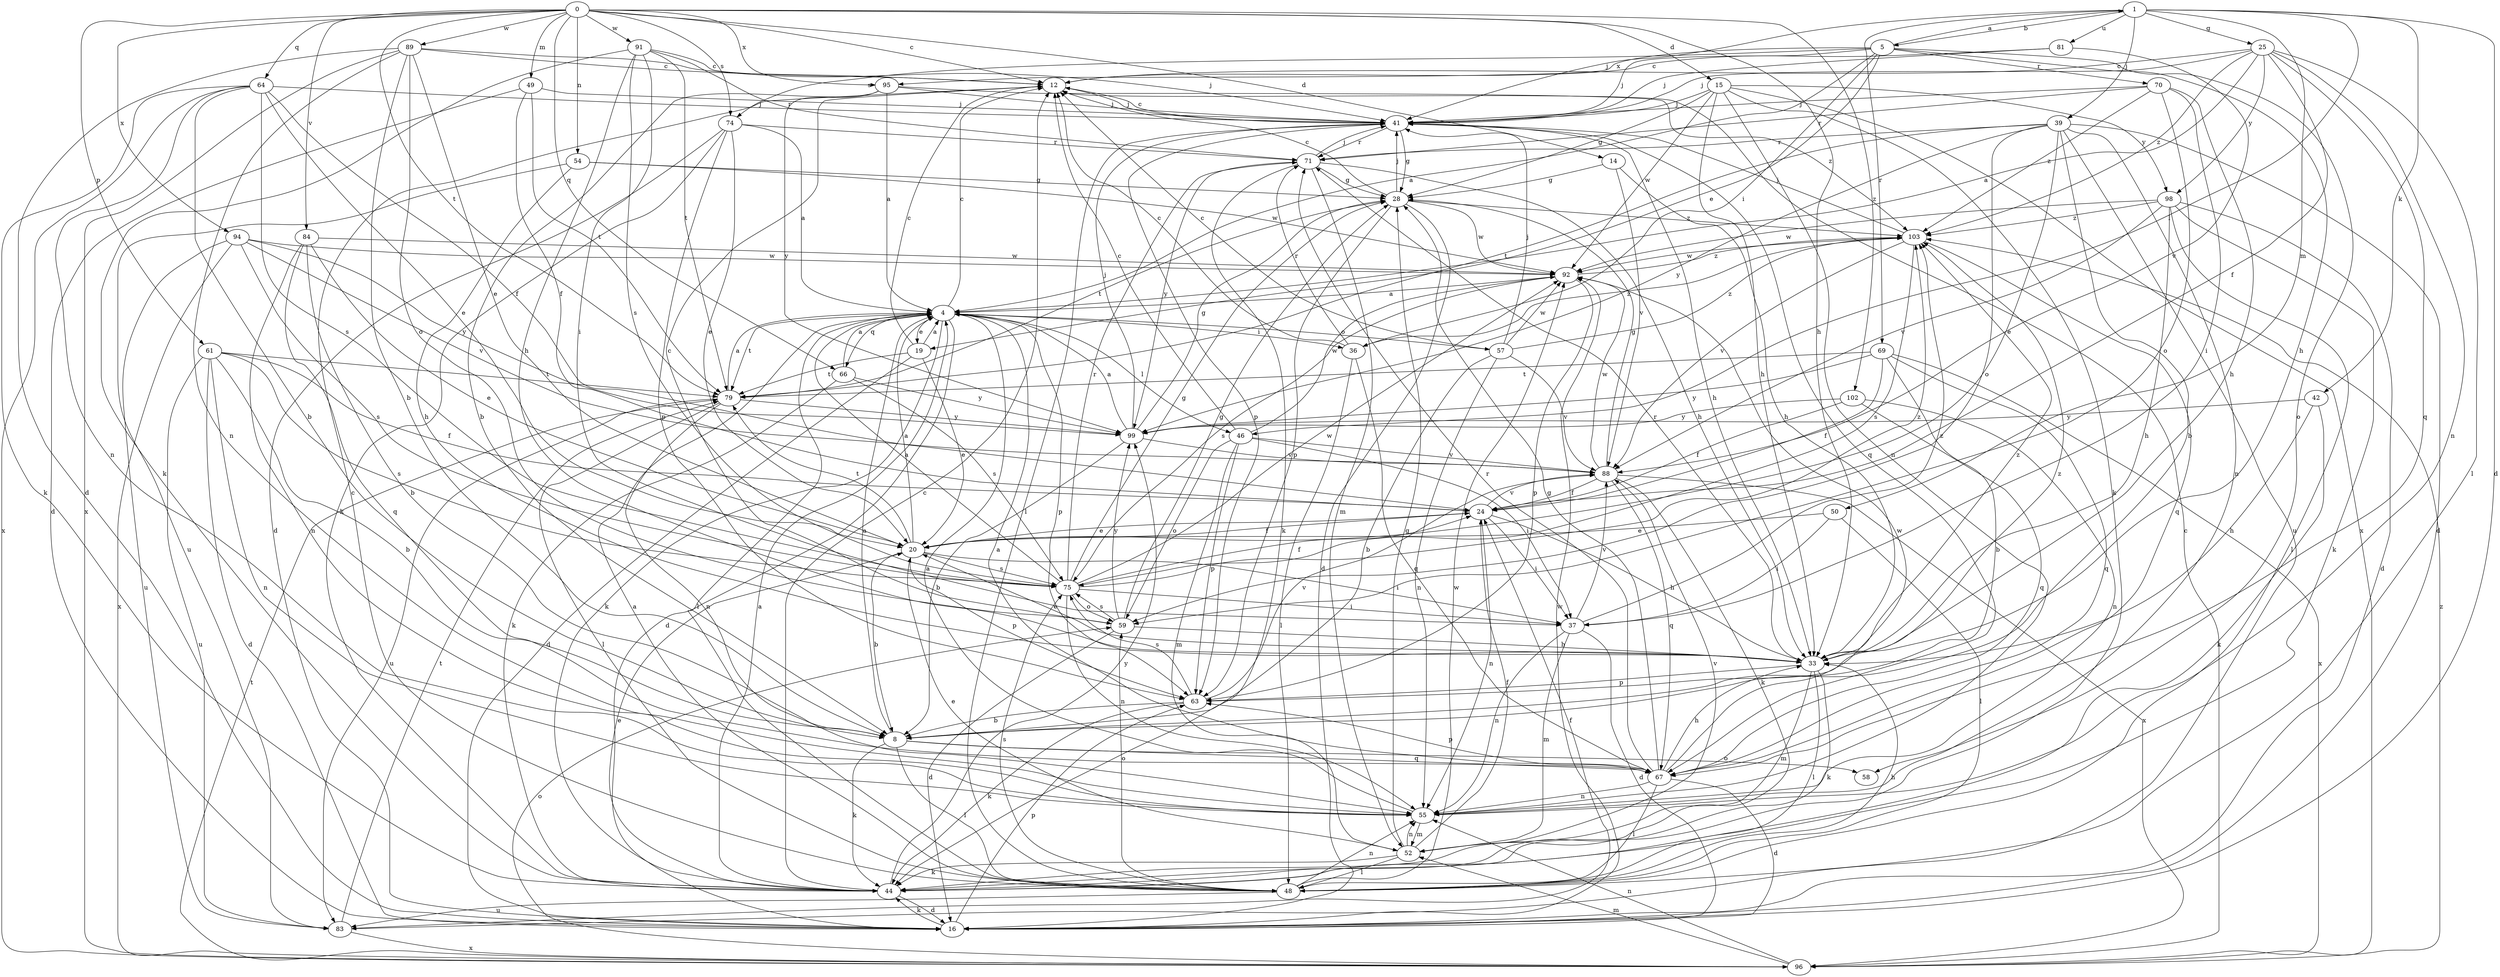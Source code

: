 strict digraph  {
0;
1;
4;
5;
8;
12;
14;
15;
16;
19;
20;
24;
25;
28;
33;
36;
37;
39;
41;
42;
44;
46;
48;
49;
50;
52;
54;
55;
57;
58;
59;
61;
63;
64;
66;
67;
69;
70;
71;
74;
75;
79;
81;
83;
84;
88;
89;
91;
92;
94;
95;
96;
98;
99;
102;
103;
0 -> 12  [label=c];
0 -> 14  [label=d];
0 -> 15  [label=d];
0 -> 33  [label=h];
0 -> 49  [label=m];
0 -> 54  [label=n];
0 -> 61  [label=p];
0 -> 64  [label=q];
0 -> 66  [label=q];
0 -> 74  [label=s];
0 -> 79  [label=t];
0 -> 84  [label=v];
0 -> 89  [label=w];
0 -> 91  [label=w];
0 -> 94  [label=x];
0 -> 95  [label=x];
0 -> 102  [label=z];
1 -> 5  [label=b];
1 -> 16  [label=d];
1 -> 25  [label=g];
1 -> 39  [label=j];
1 -> 41  [label=j];
1 -> 42  [label=k];
1 -> 46  [label=l];
1 -> 50  [label=m];
1 -> 69  [label=r];
1 -> 81  [label=u];
4 -> 12  [label=c];
4 -> 16  [label=d];
4 -> 19  [label=e];
4 -> 36  [label=i];
4 -> 44  [label=k];
4 -> 46  [label=l];
4 -> 48  [label=l];
4 -> 57  [label=o];
4 -> 63  [label=p];
4 -> 66  [label=q];
4 -> 79  [label=t];
5 -> 1  [label=a];
5 -> 4  [label=a];
5 -> 19  [label=e];
5 -> 33  [label=h];
5 -> 36  [label=i];
5 -> 41  [label=j];
5 -> 58  [label=o];
5 -> 70  [label=r];
5 -> 74  [label=s];
5 -> 95  [label=x];
8 -> 4  [label=a];
8 -> 44  [label=k];
8 -> 48  [label=l];
8 -> 58  [label=o];
8 -> 67  [label=q];
12 -> 41  [label=j];
14 -> 28  [label=g];
14 -> 33  [label=h];
14 -> 88  [label=v];
15 -> 28  [label=g];
15 -> 33  [label=h];
15 -> 41  [label=j];
15 -> 44  [label=k];
15 -> 55  [label=n];
15 -> 92  [label=w];
15 -> 96  [label=x];
15 -> 98  [label=y];
16 -> 44  [label=k];
16 -> 63  [label=p];
16 -> 92  [label=w];
19 -> 4  [label=a];
19 -> 12  [label=c];
19 -> 16  [label=d];
19 -> 20  [label=e];
19 -> 79  [label=t];
20 -> 4  [label=a];
20 -> 8  [label=b];
20 -> 24  [label=f];
20 -> 37  [label=i];
20 -> 63  [label=p];
20 -> 75  [label=s];
20 -> 79  [label=t];
24 -> 20  [label=e];
24 -> 33  [label=h];
24 -> 37  [label=i];
24 -> 55  [label=n];
24 -> 88  [label=v];
25 -> 4  [label=a];
25 -> 12  [label=c];
25 -> 24  [label=f];
25 -> 41  [label=j];
25 -> 48  [label=l];
25 -> 55  [label=n];
25 -> 67  [label=q];
25 -> 98  [label=y];
25 -> 103  [label=z];
28 -> 12  [label=c];
28 -> 16  [label=d];
28 -> 41  [label=j];
28 -> 63  [label=p];
28 -> 79  [label=t];
28 -> 92  [label=w];
28 -> 103  [label=z];
33 -> 20  [label=e];
33 -> 44  [label=k];
33 -> 48  [label=l];
33 -> 52  [label=m];
33 -> 63  [label=p];
33 -> 71  [label=r];
33 -> 103  [label=z];
36 -> 12  [label=c];
36 -> 48  [label=l];
36 -> 67  [label=q];
36 -> 71  [label=r];
36 -> 103  [label=z];
37 -> 16  [label=d];
37 -> 52  [label=m];
37 -> 55  [label=n];
37 -> 88  [label=v];
37 -> 103  [label=z];
39 -> 8  [label=b];
39 -> 16  [label=d];
39 -> 20  [label=e];
39 -> 55  [label=n];
39 -> 59  [label=o];
39 -> 71  [label=r];
39 -> 79  [label=t];
39 -> 83  [label=u];
39 -> 99  [label=y];
41 -> 12  [label=c];
41 -> 28  [label=g];
41 -> 33  [label=h];
41 -> 48  [label=l];
41 -> 63  [label=p];
41 -> 67  [label=q];
41 -> 71  [label=r];
42 -> 33  [label=h];
42 -> 44  [label=k];
42 -> 99  [label=y];
44 -> 4  [label=a];
44 -> 12  [label=c];
44 -> 16  [label=d];
44 -> 20  [label=e];
44 -> 99  [label=y];
46 -> 12  [label=c];
46 -> 37  [label=i];
46 -> 52  [label=m];
46 -> 59  [label=o];
46 -> 63  [label=p];
46 -> 88  [label=v];
46 -> 92  [label=w];
48 -> 4  [label=a];
48 -> 12  [label=c];
48 -> 33  [label=h];
48 -> 55  [label=n];
48 -> 59  [label=o];
48 -> 75  [label=s];
48 -> 83  [label=u];
48 -> 92  [label=w];
49 -> 16  [label=d];
49 -> 24  [label=f];
49 -> 41  [label=j];
49 -> 79  [label=t];
50 -> 20  [label=e];
50 -> 37  [label=i];
50 -> 48  [label=l];
52 -> 20  [label=e];
52 -> 24  [label=f];
52 -> 28  [label=g];
52 -> 44  [label=k];
52 -> 48  [label=l];
52 -> 55  [label=n];
52 -> 88  [label=v];
54 -> 28  [label=g];
54 -> 33  [label=h];
54 -> 83  [label=u];
54 -> 92  [label=w];
55 -> 4  [label=a];
55 -> 52  [label=m];
57 -> 8  [label=b];
57 -> 12  [label=c];
57 -> 41  [label=j];
57 -> 55  [label=n];
57 -> 88  [label=v];
57 -> 92  [label=w];
57 -> 103  [label=z];
59 -> 12  [label=c];
59 -> 16  [label=d];
59 -> 28  [label=g];
59 -> 33  [label=h];
59 -> 75  [label=s];
59 -> 99  [label=y];
61 -> 8  [label=b];
61 -> 16  [label=d];
61 -> 24  [label=f];
61 -> 55  [label=n];
61 -> 75  [label=s];
61 -> 79  [label=t];
61 -> 83  [label=u];
63 -> 8  [label=b];
63 -> 44  [label=k];
63 -> 75  [label=s];
63 -> 88  [label=v];
63 -> 103  [label=z];
64 -> 8  [label=b];
64 -> 20  [label=e];
64 -> 24  [label=f];
64 -> 41  [label=j];
64 -> 44  [label=k];
64 -> 55  [label=n];
64 -> 75  [label=s];
64 -> 96  [label=x];
66 -> 4  [label=a];
66 -> 44  [label=k];
66 -> 75  [label=s];
66 -> 99  [label=y];
67 -> 4  [label=a];
67 -> 16  [label=d];
67 -> 28  [label=g];
67 -> 33  [label=h];
67 -> 48  [label=l];
67 -> 55  [label=n];
67 -> 63  [label=p];
67 -> 71  [label=r];
67 -> 92  [label=w];
69 -> 8  [label=b];
69 -> 24  [label=f];
69 -> 67  [label=q];
69 -> 79  [label=t];
69 -> 96  [label=x];
69 -> 99  [label=y];
70 -> 33  [label=h];
70 -> 37  [label=i];
70 -> 41  [label=j];
70 -> 59  [label=o];
70 -> 71  [label=r];
70 -> 103  [label=z];
71 -> 28  [label=g];
71 -> 33  [label=h];
71 -> 41  [label=j];
71 -> 44  [label=k];
71 -> 52  [label=m];
71 -> 99  [label=y];
74 -> 4  [label=a];
74 -> 16  [label=d];
74 -> 20  [label=e];
74 -> 44  [label=k];
74 -> 63  [label=p];
74 -> 71  [label=r];
75 -> 4  [label=a];
75 -> 24  [label=f];
75 -> 28  [label=g];
75 -> 37  [label=i];
75 -> 55  [label=n];
75 -> 59  [label=o];
75 -> 71  [label=r];
75 -> 92  [label=w];
75 -> 103  [label=z];
79 -> 4  [label=a];
79 -> 48  [label=l];
79 -> 55  [label=n];
79 -> 83  [label=u];
79 -> 99  [label=y];
81 -> 12  [label=c];
81 -> 41  [label=j];
81 -> 88  [label=v];
83 -> 24  [label=f];
83 -> 79  [label=t];
83 -> 96  [label=x];
84 -> 8  [label=b];
84 -> 20  [label=e];
84 -> 55  [label=n];
84 -> 67  [label=q];
84 -> 92  [label=w];
88 -> 24  [label=f];
88 -> 28  [label=g];
88 -> 44  [label=k];
88 -> 67  [label=q];
88 -> 92  [label=w];
88 -> 96  [label=x];
89 -> 8  [label=b];
89 -> 12  [label=c];
89 -> 16  [label=d];
89 -> 20  [label=e];
89 -> 41  [label=j];
89 -> 55  [label=n];
89 -> 59  [label=o];
89 -> 96  [label=x];
91 -> 12  [label=c];
91 -> 33  [label=h];
91 -> 37  [label=i];
91 -> 44  [label=k];
91 -> 71  [label=r];
91 -> 75  [label=s];
91 -> 79  [label=t];
92 -> 4  [label=a];
92 -> 63  [label=p];
92 -> 75  [label=s];
92 -> 103  [label=z];
94 -> 75  [label=s];
94 -> 83  [label=u];
94 -> 88  [label=v];
94 -> 92  [label=w];
94 -> 96  [label=x];
94 -> 99  [label=y];
95 -> 4  [label=a];
95 -> 8  [label=b];
95 -> 41  [label=j];
95 -> 99  [label=y];
95 -> 103  [label=z];
96 -> 12  [label=c];
96 -> 52  [label=m];
96 -> 55  [label=n];
96 -> 59  [label=o];
96 -> 79  [label=t];
96 -> 103  [label=z];
98 -> 16  [label=d];
98 -> 33  [label=h];
98 -> 44  [label=k];
98 -> 48  [label=l];
98 -> 88  [label=v];
98 -> 92  [label=w];
98 -> 103  [label=z];
99 -> 4  [label=a];
99 -> 8  [label=b];
99 -> 28  [label=g];
99 -> 41  [label=j];
99 -> 88  [label=v];
102 -> 24  [label=f];
102 -> 55  [label=n];
102 -> 67  [label=q];
102 -> 99  [label=y];
103 -> 41  [label=j];
103 -> 67  [label=q];
103 -> 75  [label=s];
103 -> 88  [label=v];
103 -> 92  [label=w];
}
